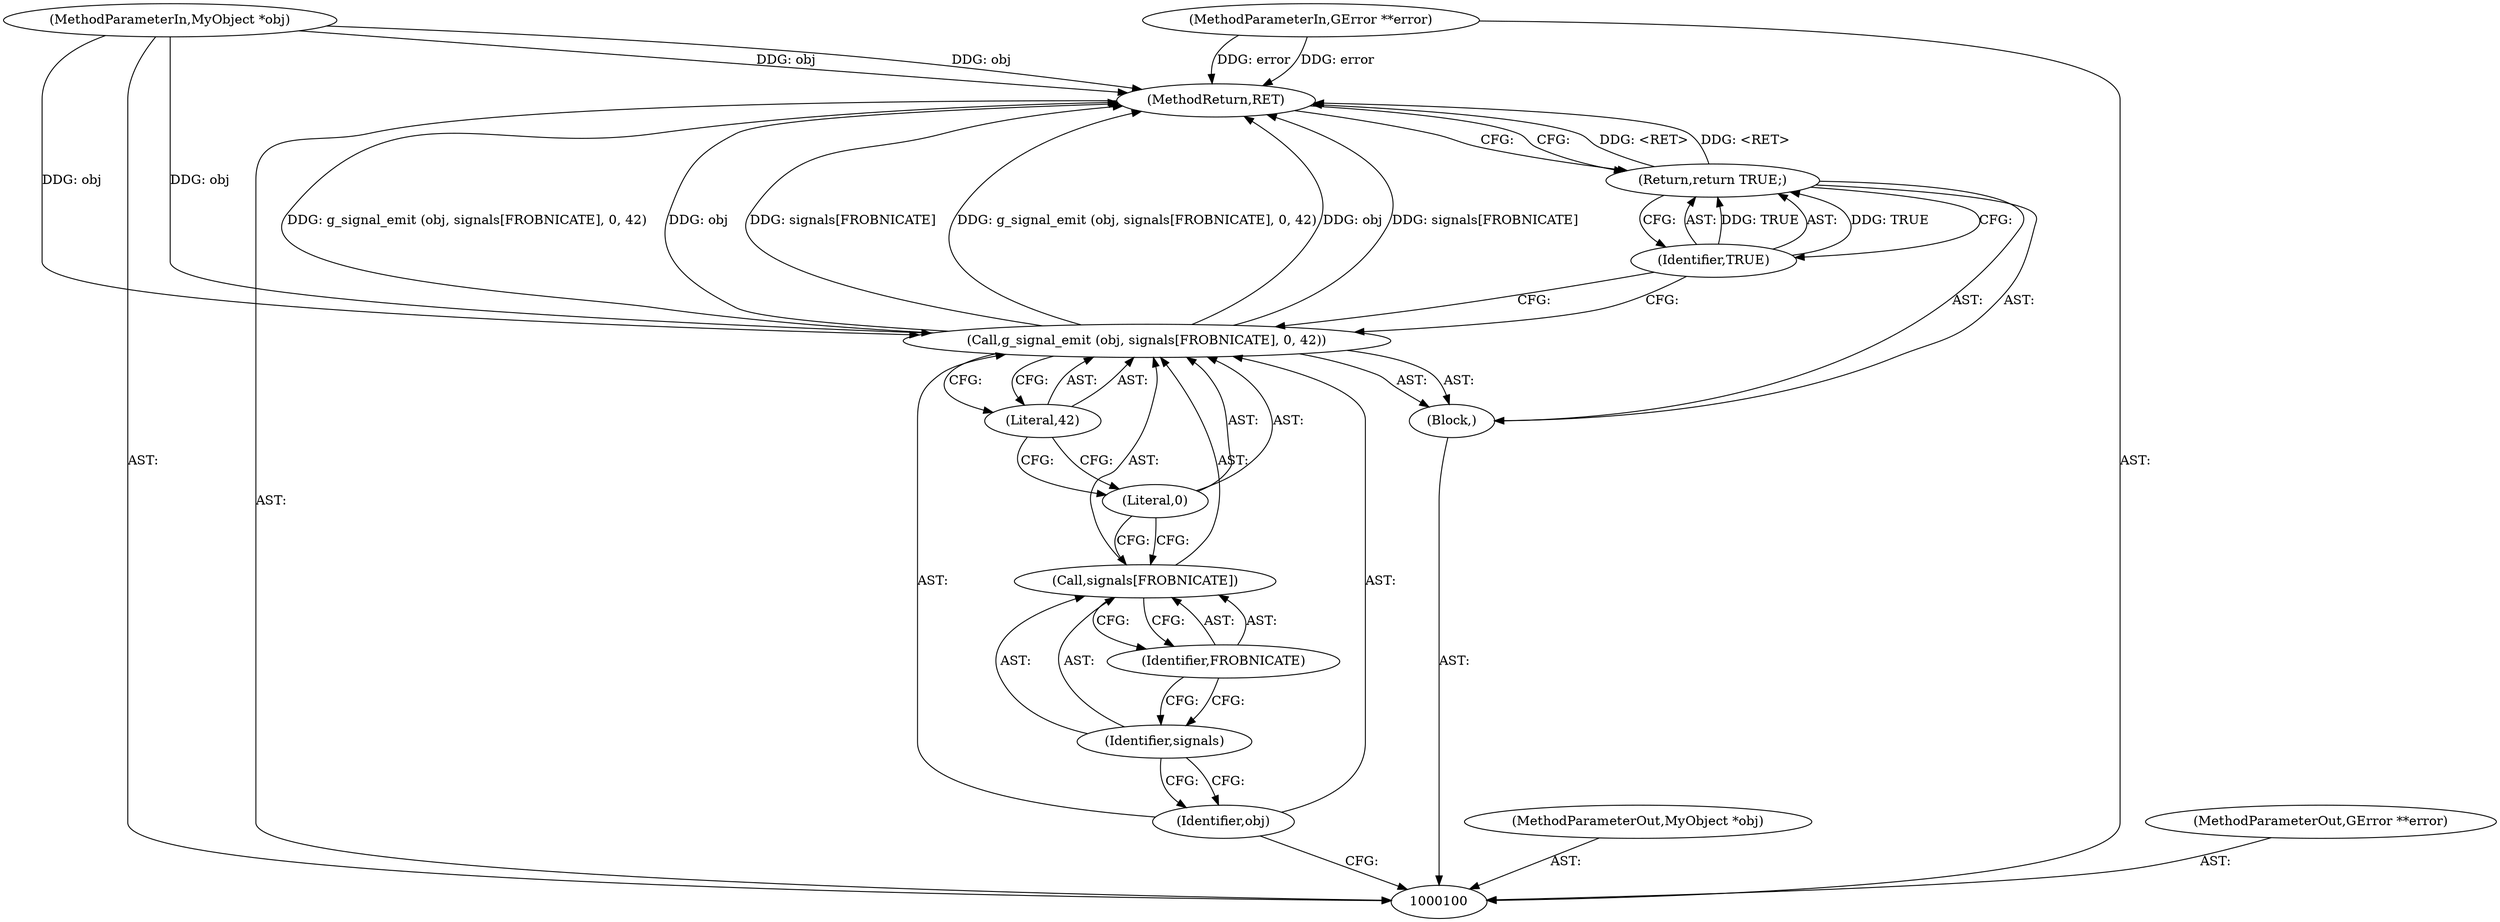 digraph "1_dbus_9a6bce9b615abca6068348c1606ba8eaf13d9ae0_11" {
"1000113" [label="(MethodReturn,RET)"];
"1000101" [label="(MethodParameterIn,MyObject *obj)"];
"1000132" [label="(MethodParameterOut,MyObject *obj)"];
"1000102" [label="(MethodParameterIn,GError **error)"];
"1000133" [label="(MethodParameterOut,GError **error)"];
"1000103" [label="(Block,)"];
"1000105" [label="(Identifier,obj)"];
"1000104" [label="(Call,g_signal_emit (obj, signals[FROBNICATE], 0, 42))"];
"1000106" [label="(Call,signals[FROBNICATE])"];
"1000107" [label="(Identifier,signals)"];
"1000108" [label="(Identifier,FROBNICATE)"];
"1000109" [label="(Literal,0)"];
"1000110" [label="(Literal,42)"];
"1000111" [label="(Return,return TRUE;)"];
"1000112" [label="(Identifier,TRUE)"];
"1000113" -> "1000100"  [label="AST: "];
"1000113" -> "1000111"  [label="CFG: "];
"1000111" -> "1000113"  [label="DDG: <RET>"];
"1000104" -> "1000113"  [label="DDG: g_signal_emit (obj, signals[FROBNICATE], 0, 42)"];
"1000104" -> "1000113"  [label="DDG: obj"];
"1000104" -> "1000113"  [label="DDG: signals[FROBNICATE]"];
"1000102" -> "1000113"  [label="DDG: error"];
"1000101" -> "1000113"  [label="DDG: obj"];
"1000101" -> "1000100"  [label="AST: "];
"1000101" -> "1000113"  [label="DDG: obj"];
"1000101" -> "1000104"  [label="DDG: obj"];
"1000132" -> "1000100"  [label="AST: "];
"1000102" -> "1000100"  [label="AST: "];
"1000102" -> "1000113"  [label="DDG: error"];
"1000133" -> "1000100"  [label="AST: "];
"1000103" -> "1000100"  [label="AST: "];
"1000104" -> "1000103"  [label="AST: "];
"1000111" -> "1000103"  [label="AST: "];
"1000105" -> "1000104"  [label="AST: "];
"1000105" -> "1000100"  [label="CFG: "];
"1000107" -> "1000105"  [label="CFG: "];
"1000104" -> "1000103"  [label="AST: "];
"1000104" -> "1000110"  [label="CFG: "];
"1000105" -> "1000104"  [label="AST: "];
"1000106" -> "1000104"  [label="AST: "];
"1000109" -> "1000104"  [label="AST: "];
"1000110" -> "1000104"  [label="AST: "];
"1000112" -> "1000104"  [label="CFG: "];
"1000104" -> "1000113"  [label="DDG: g_signal_emit (obj, signals[FROBNICATE], 0, 42)"];
"1000104" -> "1000113"  [label="DDG: obj"];
"1000104" -> "1000113"  [label="DDG: signals[FROBNICATE]"];
"1000101" -> "1000104"  [label="DDG: obj"];
"1000106" -> "1000104"  [label="AST: "];
"1000106" -> "1000108"  [label="CFG: "];
"1000107" -> "1000106"  [label="AST: "];
"1000108" -> "1000106"  [label="AST: "];
"1000109" -> "1000106"  [label="CFG: "];
"1000107" -> "1000106"  [label="AST: "];
"1000107" -> "1000105"  [label="CFG: "];
"1000108" -> "1000107"  [label="CFG: "];
"1000108" -> "1000106"  [label="AST: "];
"1000108" -> "1000107"  [label="CFG: "];
"1000106" -> "1000108"  [label="CFG: "];
"1000109" -> "1000104"  [label="AST: "];
"1000109" -> "1000106"  [label="CFG: "];
"1000110" -> "1000109"  [label="CFG: "];
"1000110" -> "1000104"  [label="AST: "];
"1000110" -> "1000109"  [label="CFG: "];
"1000104" -> "1000110"  [label="CFG: "];
"1000111" -> "1000103"  [label="AST: "];
"1000111" -> "1000112"  [label="CFG: "];
"1000112" -> "1000111"  [label="AST: "];
"1000113" -> "1000111"  [label="CFG: "];
"1000111" -> "1000113"  [label="DDG: <RET>"];
"1000112" -> "1000111"  [label="DDG: TRUE"];
"1000112" -> "1000111"  [label="AST: "];
"1000112" -> "1000104"  [label="CFG: "];
"1000111" -> "1000112"  [label="CFG: "];
"1000112" -> "1000111"  [label="DDG: TRUE"];
}
